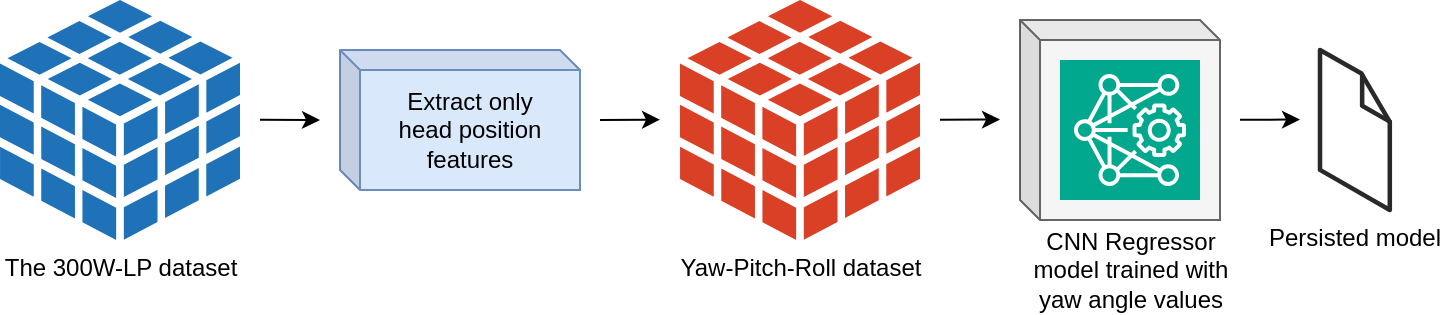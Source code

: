 <mxfile version="24.7.5">
  <diagram name="Page-1" id="CrsVlyNlqynqQEds2Bug">
    <mxGraphModel dx="1393" dy="1024" grid="1" gridSize="10" guides="1" tooltips="1" connect="1" arrows="1" fold="1" page="1" pageScale="1" pageWidth="850" pageHeight="1100" math="0" shadow="0">
      <root>
        <mxCell id="0" />
        <mxCell id="1" parent="0" />
        <mxCell id="Ei1WO3jMs3_zQEc9v4Vs-1" value="The 300W-LP dataset" style="sketch=0;shadow=0;dashed=0;html=1;strokeColor=none;labelPosition=center;verticalLabelPosition=bottom;verticalAlign=top;outlineConnect=0;align=center;shape=mxgraph.office.databases.database_cube;fillColor=#2072B8;" vertex="1" parent="1">
          <mxGeometry x="50" y="70" width="120" height="120" as="geometry" />
        </mxCell>
        <mxCell id="Ei1WO3jMs3_zQEc9v4Vs-2" value="Extract only&lt;div&gt;head position features&lt;/div&gt;" style="shape=cube;whiteSpace=wrap;html=1;boundedLbl=1;backgroundOutline=1;darkOpacity=0.05;darkOpacity2=0.1;size=10;fillColor=#dae8fc;strokeColor=#6c8ebf;" vertex="1" parent="1">
          <mxGeometry x="220" y="95" width="120" height="70" as="geometry" />
        </mxCell>
        <mxCell id="Ei1WO3jMs3_zQEc9v4Vs-3" value="" style="endArrow=classic;html=1;rounded=0;" edge="1" parent="1">
          <mxGeometry width="50" height="50" relative="1" as="geometry">
            <mxPoint x="180" y="129.82" as="sourcePoint" />
            <mxPoint x="210" y="130" as="targetPoint" />
          </mxGeometry>
        </mxCell>
        <mxCell id="Ei1WO3jMs3_zQEc9v4Vs-4" value="Yaw-Pitch-Roll dataset" style="sketch=0;shadow=0;dashed=0;html=1;strokeColor=none;labelPosition=center;verticalLabelPosition=bottom;verticalAlign=top;outlineConnect=0;align=center;shape=mxgraph.office.databases.database_cube;fillColor=#DA4026;" vertex="1" parent="1">
          <mxGeometry x="390" y="70" width="120" height="120" as="geometry" />
        </mxCell>
        <mxCell id="Ei1WO3jMs3_zQEc9v4Vs-5" value="" style="endArrow=classic;html=1;rounded=0;" edge="1" parent="1">
          <mxGeometry width="50" height="50" relative="1" as="geometry">
            <mxPoint x="350" y="130" as="sourcePoint" />
            <mxPoint x="380" y="129.85" as="targetPoint" />
          </mxGeometry>
        </mxCell>
        <mxCell id="Ei1WO3jMs3_zQEc9v4Vs-7" value="" style="shape=cube;whiteSpace=wrap;html=1;boundedLbl=1;backgroundOutline=1;darkOpacity=0.05;darkOpacity2=0.1;size=10;fillColor=#f5f5f5;strokeColor=#666666;fontColor=#333333;" vertex="1" parent="1">
          <mxGeometry x="560" y="80" width="100" height="100" as="geometry" />
        </mxCell>
        <mxCell id="Ei1WO3jMs3_zQEc9v4Vs-8" value="" style="sketch=0;points=[[0,0,0],[0.25,0,0],[0.5,0,0],[0.75,0,0],[1,0,0],[0,1,0],[0.25,1,0],[0.5,1,0],[0.75,1,0],[1,1,0],[0,0.25,0],[0,0.5,0],[0,0.75,0],[1,0.25,0],[1,0.5,0],[1,0.75,0]];outlineConnect=0;fontColor=#232F3E;fillColor=#01A88D;strokeColor=#ffffff;dashed=0;verticalLabelPosition=bottom;verticalAlign=top;align=center;html=1;fontSize=12;fontStyle=0;aspect=fixed;shape=mxgraph.aws4.resourceIcon;resIcon=mxgraph.aws4.deep_learning_amis;" vertex="1" parent="1">
          <mxGeometry x="580" y="100" width="70" height="70" as="geometry" />
        </mxCell>
        <mxCell id="Ei1WO3jMs3_zQEc9v4Vs-9" value="" style="endArrow=classic;html=1;rounded=0;" edge="1" parent="1">
          <mxGeometry width="50" height="50" relative="1" as="geometry">
            <mxPoint x="520" y="129.91" as="sourcePoint" />
            <mxPoint x="550" y="129.76" as="targetPoint" />
          </mxGeometry>
        </mxCell>
        <mxCell id="Ei1WO3jMs3_zQEc9v4Vs-10" value="Persisted model" style="verticalLabelPosition=bottom;html=1;verticalAlign=top;strokeWidth=1;align=center;outlineConnect=0;dashed=0;outlineConnect=0;shape=mxgraph.aws3d.file;aspect=fixed;strokeColor=#292929;" vertex="1" parent="1">
          <mxGeometry x="710" y="95" width="34.9" height="80" as="geometry" />
        </mxCell>
        <mxCell id="Ei1WO3jMs3_zQEc9v4Vs-12" value="" style="endArrow=classic;html=1;rounded=0;" edge="1" parent="1">
          <mxGeometry width="50" height="50" relative="1" as="geometry">
            <mxPoint x="670" y="129.91" as="sourcePoint" />
            <mxPoint x="700" y="129.76" as="targetPoint" />
          </mxGeometry>
        </mxCell>
        <mxCell id="Ei1WO3jMs3_zQEc9v4Vs-13" value="CNN Regressor model trained with yaw angle values" style="text;html=1;align=center;verticalAlign=middle;whiteSpace=wrap;rounded=0;" vertex="1" parent="1">
          <mxGeometry x="562.5" y="190" width="105" height="30" as="geometry" />
        </mxCell>
      </root>
    </mxGraphModel>
  </diagram>
</mxfile>
